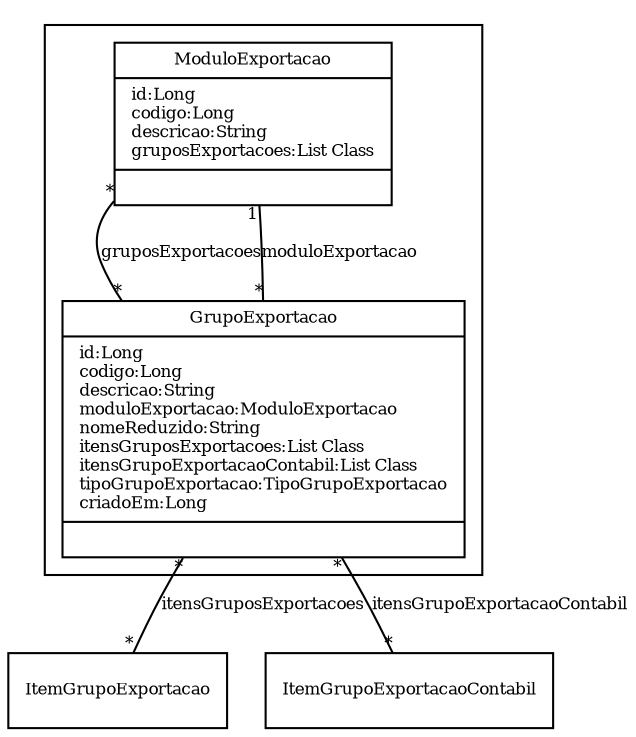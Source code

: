 digraph G{
fontname = "Times-Roman"
fontsize = 8

node [
        fontname = "Times-Roman"
        fontsize = 8
        shape = "record"
]

edge [
        fontname = "Times-Roman"
        fontsize = 8
]

subgraph clusterMODULOS_PARA_EXPORTACAO
{
ModuloExportacao [label = "{ModuloExportacao|id:Long\lcodigo:Long\ldescricao:String\lgruposExportacoes:List Class\l|\l}"]
GrupoExportacao [label = "{GrupoExportacao|id:Long\lcodigo:Long\ldescricao:String\lmoduloExportacao:ModuloExportacao\lnomeReduzido:String\litensGruposExportacoes:List Class\litensGrupoExportacaoContabil:List Class\ltipoGrupoExportacao:TipoGrupoExportacao\lcriadoEm:Long\l|\l}"]
}
edge [arrowhead = "none" headlabel = "*" taillabel = "*"] ModuloExportacao -> GrupoExportacao [label = "gruposExportacoes"]
edge [arrowhead = "none" headlabel = "1" taillabel = "*"] GrupoExportacao -> ModuloExportacao [label = "moduloExportacao"]
edge [arrowhead = "none" headlabel = "*" taillabel = "*"] GrupoExportacao -> ItemGrupoExportacao [label = "itensGruposExportacoes"]
edge [arrowhead = "none" headlabel = "*" taillabel = "*"] GrupoExportacao -> ItemGrupoExportacaoContabil [label = "itensGrupoExportacaoContabil"]
}

